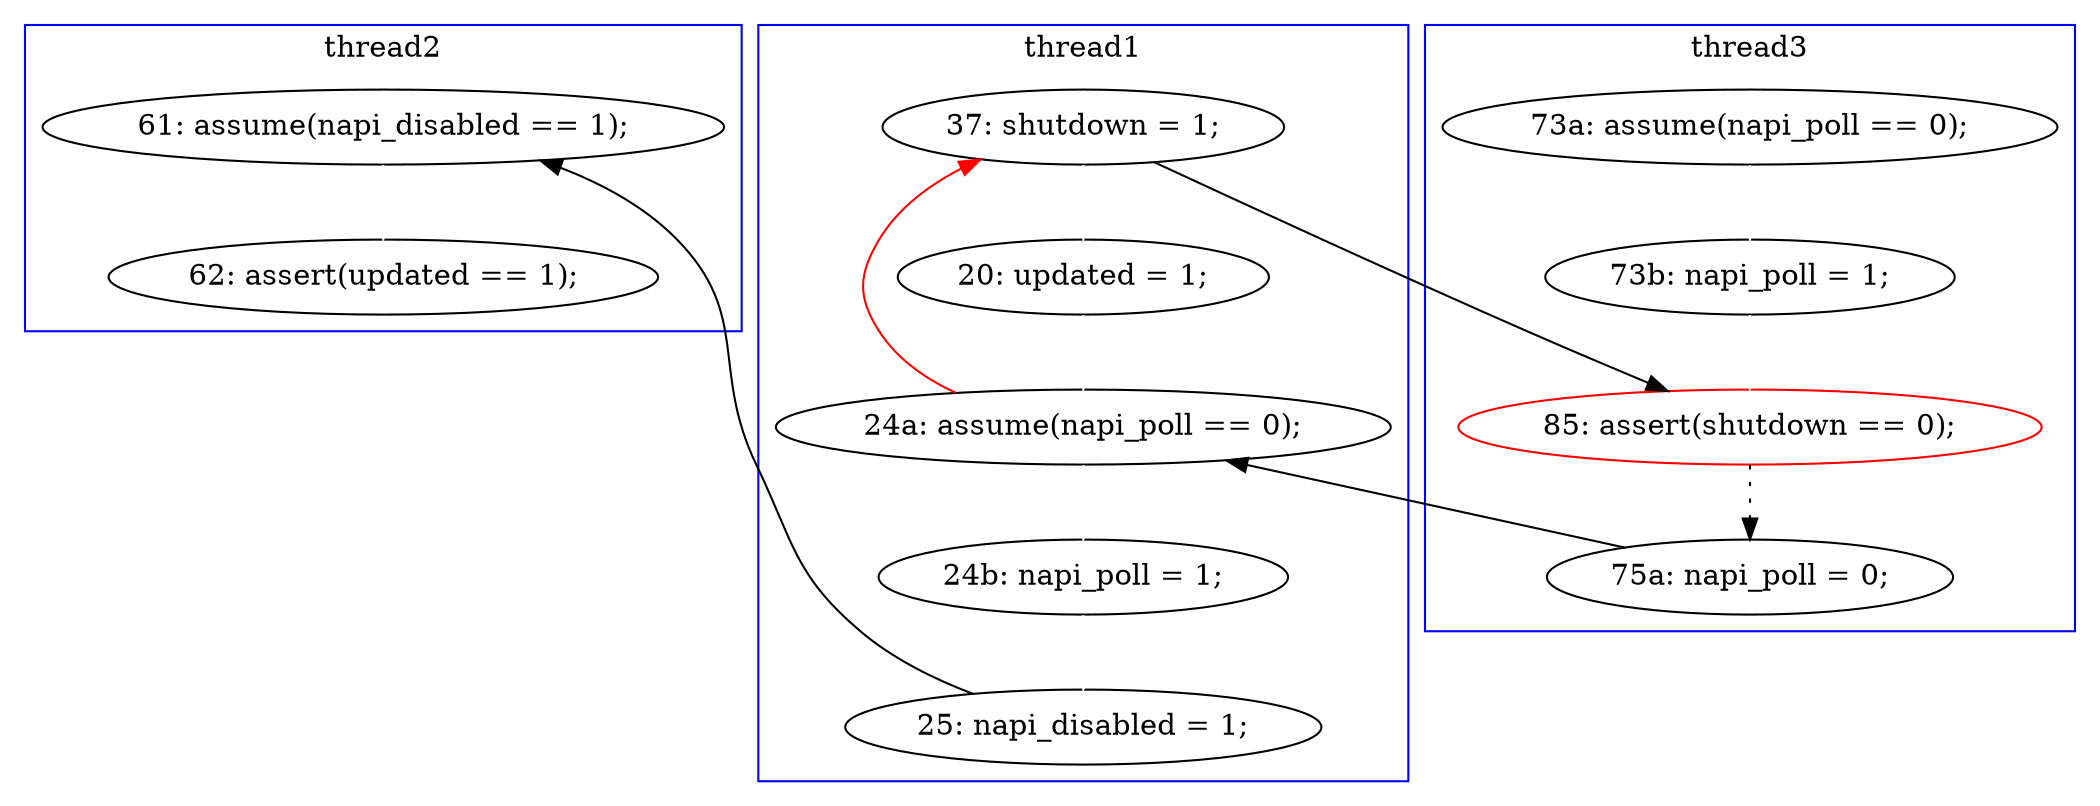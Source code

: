 digraph Counterexample {
	33 -> 37 [color = black, style = dotted]
	39 -> 41 [color = white, style = solid]
	38 -> 16 [color = red, style = solid, constraint = false]
	25 -> 26 [color = white, style = solid]
	43 -> 48 [color = white, style = solid]
	21 -> 38 [color = white, style = solid]
	16 -> 21 [color = white, style = solid]
	37 -> 38 [color = black, style = solid, constraint = false]
	41 -> 43 [color = black, style = solid, constraint = false]
	16 -> 33 [color = black, style = solid, constraint = false]
	38 -> 39 [color = white, style = solid]
	26 -> 33 [color = white, style = solid]
	subgraph cluster2 {
		label = thread2
		color = blue
		43  [label = "61: assume(napi_disabled == 1);"]
		48  [label = "62: assert(updated == 1);"]
	}
	subgraph cluster1 {
		label = thread1
		color = blue
		41  [label = "25: napi_disabled = 1;"]
		16  [label = "37: shutdown = 1;"]
		39  [label = "24b: napi_poll = 1;"]
		21  [label = "20: updated = 1;"]
		38  [label = "24a: assume(napi_poll == 0);"]
	}
	subgraph cluster3 {
		label = thread3
		color = blue
		33  [label = "85: assert(shutdown == 0);", color = red]
		37  [label = "75a: napi_poll = 0;"]
		26  [label = "73b: napi_poll = 1;"]
		25  [label = "73a: assume(napi_poll == 0);"]
	}
}